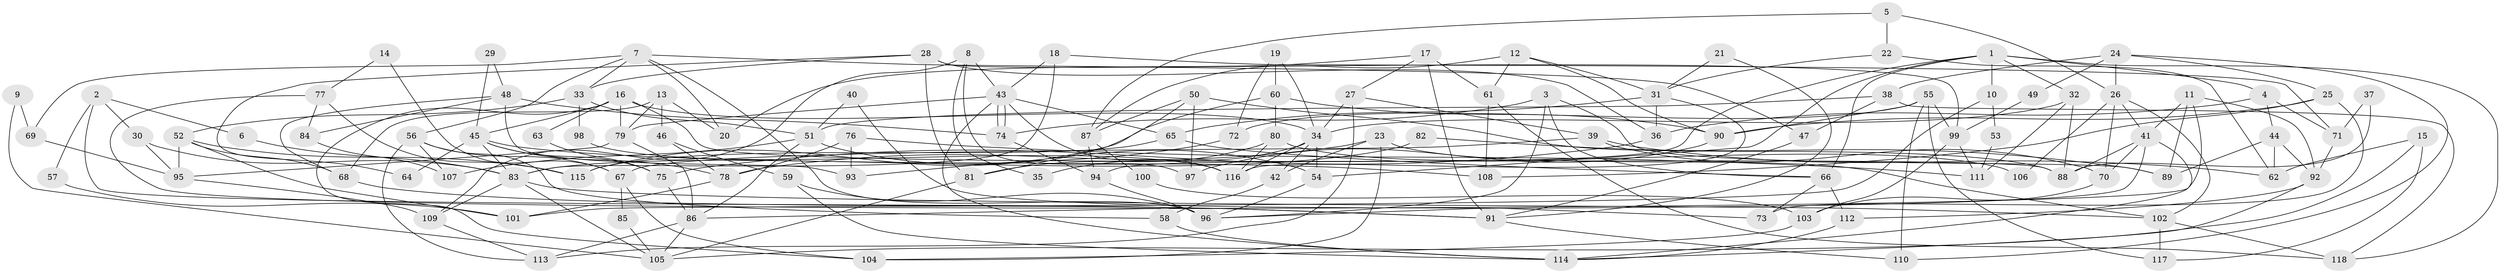 // coarse degree distribution, {10: 0.06779661016949153, 4: 0.1694915254237288, 6: 0.0847457627118644, 3: 0.15254237288135594, 2: 0.1864406779661017, 7: 0.06779661016949153, 5: 0.06779661016949153, 16: 0.01694915254237288, 8: 0.06779661016949153, 9: 0.05084745762711865, 15: 0.01694915254237288, 22: 0.01694915254237288, 11: 0.01694915254237288, 12: 0.01694915254237288}
// Generated by graph-tools (version 1.1) at 2025/18/03/04/25 18:18:33]
// undirected, 118 vertices, 236 edges
graph export_dot {
graph [start="1"]
  node [color=gray90,style=filled];
  1;
  2;
  3;
  4;
  5;
  6;
  7;
  8;
  9;
  10;
  11;
  12;
  13;
  14;
  15;
  16;
  17;
  18;
  19;
  20;
  21;
  22;
  23;
  24;
  25;
  26;
  27;
  28;
  29;
  30;
  31;
  32;
  33;
  34;
  35;
  36;
  37;
  38;
  39;
  40;
  41;
  42;
  43;
  44;
  45;
  46;
  47;
  48;
  49;
  50;
  51;
  52;
  53;
  54;
  55;
  56;
  57;
  58;
  59;
  60;
  61;
  62;
  63;
  64;
  65;
  66;
  67;
  68;
  69;
  70;
  71;
  72;
  73;
  74;
  75;
  76;
  77;
  78;
  79;
  80;
  81;
  82;
  83;
  84;
  85;
  86;
  87;
  88;
  89;
  90;
  91;
  92;
  93;
  94;
  95;
  96;
  97;
  98;
  99;
  100;
  101;
  102;
  103;
  104;
  105;
  106;
  107;
  108;
  109;
  110;
  111;
  112;
  113;
  114;
  115;
  116;
  117;
  118;
  1 -- 66;
  1 -- 94;
  1 -- 4;
  1 -- 10;
  1 -- 32;
  1 -- 54;
  1 -- 118;
  2 -- 30;
  2 -- 96;
  2 -- 6;
  2 -- 57;
  3 -- 66;
  3 -- 96;
  3 -- 74;
  3 -- 89;
  4 -- 44;
  4 -- 36;
  4 -- 71;
  5 -- 87;
  5 -- 22;
  5 -- 26;
  6 -- 83;
  7 -- 96;
  7 -- 33;
  7 -- 20;
  7 -- 47;
  7 -- 56;
  7 -- 69;
  8 -- 43;
  8 -- 109;
  8 -- 35;
  8 -- 97;
  9 -- 105;
  9 -- 69;
  10 -- 101;
  10 -- 53;
  11 -- 41;
  11 -- 86;
  11 -- 89;
  11 -- 92;
  12 -- 61;
  12 -- 31;
  12 -- 87;
  12 -- 90;
  13 -- 20;
  13 -- 79;
  13 -- 46;
  13 -- 68;
  14 -- 77;
  14 -- 67;
  15 -- 117;
  15 -- 62;
  15 -- 105;
  16 -- 79;
  16 -- 104;
  16 -- 34;
  16 -- 45;
  16 -- 63;
  16 -- 88;
  17 -- 27;
  17 -- 91;
  17 -- 20;
  17 -- 61;
  18 -- 43;
  18 -- 83;
  18 -- 71;
  19 -- 34;
  19 -- 60;
  19 -- 72;
  21 -- 91;
  21 -- 31;
  22 -- 31;
  22 -- 62;
  23 -- 102;
  23 -- 104;
  23 -- 42;
  23 -- 78;
  24 -- 25;
  24 -- 26;
  24 -- 38;
  24 -- 49;
  24 -- 110;
  25 -- 90;
  25 -- 108;
  25 -- 73;
  26 -- 41;
  26 -- 70;
  26 -- 102;
  26 -- 106;
  27 -- 34;
  27 -- 113;
  27 -- 39;
  28 -- 36;
  28 -- 99;
  28 -- 33;
  28 -- 64;
  28 -- 81;
  29 -- 45;
  29 -- 48;
  30 -- 83;
  30 -- 95;
  31 -- 36;
  31 -- 116;
  31 -- 65;
  32 -- 34;
  32 -- 88;
  32 -- 111;
  33 -- 51;
  33 -- 52;
  33 -- 98;
  34 -- 54;
  34 -- 35;
  34 -- 42;
  34 -- 116;
  36 -- 75;
  37 -- 88;
  37 -- 71;
  38 -- 118;
  38 -- 47;
  38 -- 51;
  39 -- 70;
  39 -- 62;
  39 -- 67;
  40 -- 51;
  40 -- 73;
  41 -- 88;
  41 -- 96;
  41 -- 70;
  41 -- 114;
  42 -- 58;
  43 -- 114;
  43 -- 74;
  43 -- 74;
  43 -- 65;
  43 -- 79;
  43 -- 116;
  44 -- 89;
  44 -- 92;
  44 -- 62;
  45 -- 78;
  45 -- 64;
  45 -- 75;
  45 -- 83;
  45 -- 108;
  46 -- 59;
  46 -- 78;
  47 -- 91;
  48 -- 68;
  48 -- 74;
  48 -- 84;
  48 -- 93;
  49 -- 99;
  50 -- 97;
  50 -- 88;
  50 -- 81;
  50 -- 87;
  51 -- 107;
  51 -- 54;
  51 -- 86;
  52 -- 95;
  52 -- 68;
  52 -- 101;
  52 -- 115;
  53 -- 111;
  54 -- 96;
  55 -- 90;
  55 -- 110;
  55 -- 72;
  55 -- 99;
  55 -- 117;
  56 -- 58;
  56 -- 67;
  56 -- 107;
  56 -- 113;
  57 -- 101;
  58 -- 114;
  59 -- 96;
  59 -- 114;
  60 -- 115;
  60 -- 80;
  60 -- 90;
  61 -- 118;
  61 -- 108;
  63 -- 75;
  65 -- 66;
  65 -- 115;
  66 -- 112;
  66 -- 73;
  67 -- 85;
  67 -- 104;
  68 -- 91;
  69 -- 95;
  70 -- 103;
  71 -- 92;
  72 -- 93;
  74 -- 94;
  75 -- 86;
  76 -- 93;
  76 -- 78;
  76 -- 111;
  77 -- 115;
  77 -- 91;
  77 -- 84;
  78 -- 101;
  79 -- 86;
  79 -- 95;
  80 -- 116;
  80 -- 81;
  80 -- 106;
  81 -- 105;
  82 -- 89;
  82 -- 83;
  83 -- 105;
  83 -- 102;
  83 -- 109;
  84 -- 107;
  85 -- 105;
  86 -- 105;
  86 -- 113;
  87 -- 94;
  87 -- 100;
  90 -- 97;
  91 -- 110;
  92 -- 112;
  92 -- 114;
  94 -- 96;
  95 -- 109;
  98 -- 116;
  99 -- 111;
  99 -- 103;
  100 -- 103;
  102 -- 117;
  102 -- 118;
  103 -- 104;
  109 -- 113;
  112 -- 114;
}
